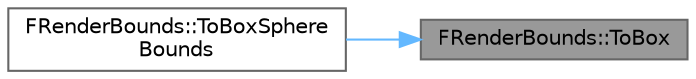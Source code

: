 digraph "FRenderBounds::ToBox"
{
 // INTERACTIVE_SVG=YES
 // LATEX_PDF_SIZE
  bgcolor="transparent";
  edge [fontname=Helvetica,fontsize=10,labelfontname=Helvetica,labelfontsize=10];
  node [fontname=Helvetica,fontsize=10,shape=box,height=0.2,width=0.4];
  rankdir="RL";
  Node1 [id="Node000001",label="FRenderBounds::ToBox",height=0.2,width=0.4,color="gray40", fillcolor="grey60", style="filled", fontcolor="black",tooltip=" "];
  Node1 -> Node2 [id="edge1_Node000001_Node000002",dir="back",color="steelblue1",style="solid",tooltip=" "];
  Node2 [id="Node000002",label="FRenderBounds::ToBoxSphere\lBounds",height=0.2,width=0.4,color="grey40", fillcolor="white", style="filled",URL="$d5/da3/structFRenderBounds.html#a19bfe6e660d37aabfbb8ef29f7090a63",tooltip=" "];
}
